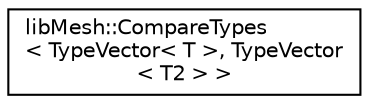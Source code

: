 digraph "类继承关系图"
{
 // INTERACTIVE_SVG=YES
  edge [fontname="Helvetica",fontsize="10",labelfontname="Helvetica",labelfontsize="10"];
  node [fontname="Helvetica",fontsize="10",shape=record];
  rankdir="LR";
  Node1 [label="libMesh::CompareTypes\l\< TypeVector\< T \>, TypeVector\l\< T2 \> \>",height=0.2,width=0.4,color="black", fillcolor="white", style="filled",URL="$structlibMesh_1_1CompareTypes_3_01TypeVector_3_01T_01_4_00_01TypeVector_3_01T2_01_4_01_4.html"];
}
